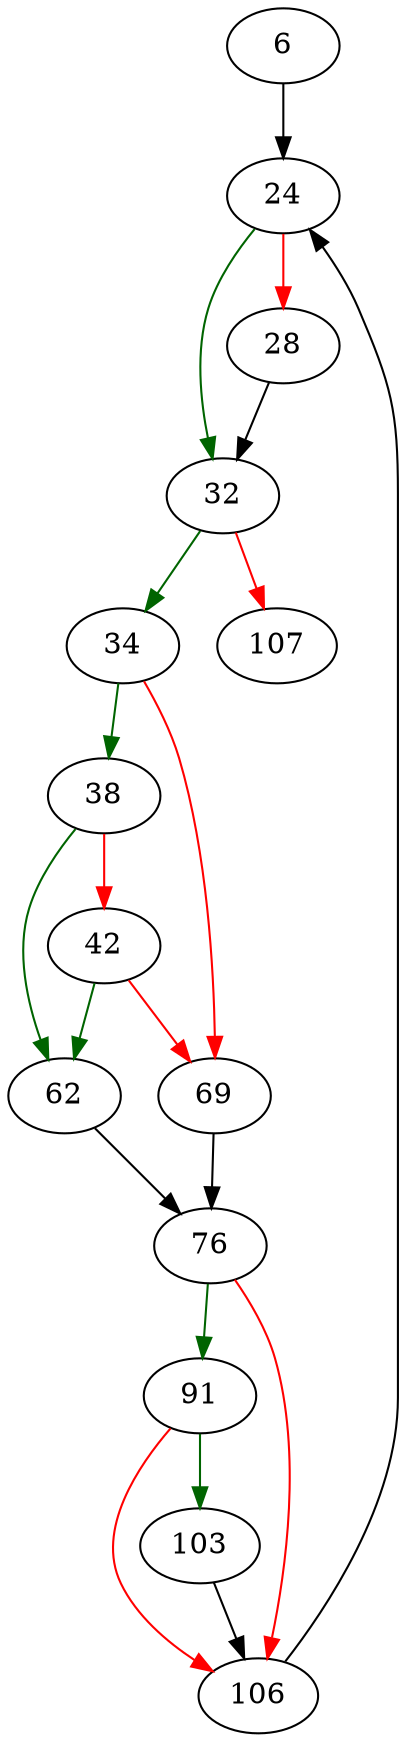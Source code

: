 strict digraph "walMerge" {
	// Node definitions.
	6 [entry=true];
	24;
	32;
	28;
	34;
	107;
	38;
	69;
	62;
	42;
	76;
	91;
	106;
	103;

	// Edge definitions.
	6 -> 24;
	24 -> 32 [
		color=darkgreen
		cond=true
	];
	24 -> 28 [
		color=red
		cond=false
	];
	32 -> 34 [
		color=darkgreen
		cond=true
	];
	32 -> 107 [
		color=red
		cond=false
	];
	28 -> 32;
	34 -> 38 [
		color=darkgreen
		cond=true
	];
	34 -> 69 [
		color=red
		cond=false
	];
	38 -> 62 [
		color=darkgreen
		cond=true
	];
	38 -> 42 [
		color=red
		cond=false
	];
	69 -> 76;
	62 -> 76;
	42 -> 69 [
		color=red
		cond=false
	];
	42 -> 62 [
		color=darkgreen
		cond=true
	];
	76 -> 91 [
		color=darkgreen
		cond=true
	];
	76 -> 106 [
		color=red
		cond=false
	];
	91 -> 106 [
		color=red
		cond=false
	];
	91 -> 103 [
		color=darkgreen
		cond=true
	];
	106 -> 24;
	103 -> 106;
}